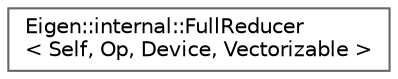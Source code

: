 digraph "类继承关系图"
{
 // LATEX_PDF_SIZE
  bgcolor="transparent";
  edge [fontname=Helvetica,fontsize=10,labelfontname=Helvetica,labelfontsize=10];
  node [fontname=Helvetica,fontsize=10,shape=box,height=0.2,width=0.4];
  rankdir="LR";
  Node0 [id="Node000000",label="Eigen::internal::FullReducer\l\< Self, Op, Device, Vectorizable \>",height=0.2,width=0.4,color="grey40", fillcolor="white", style="filled",URL="$struct_eigen_1_1internal_1_1_full_reducer.html",tooltip=" "];
}
